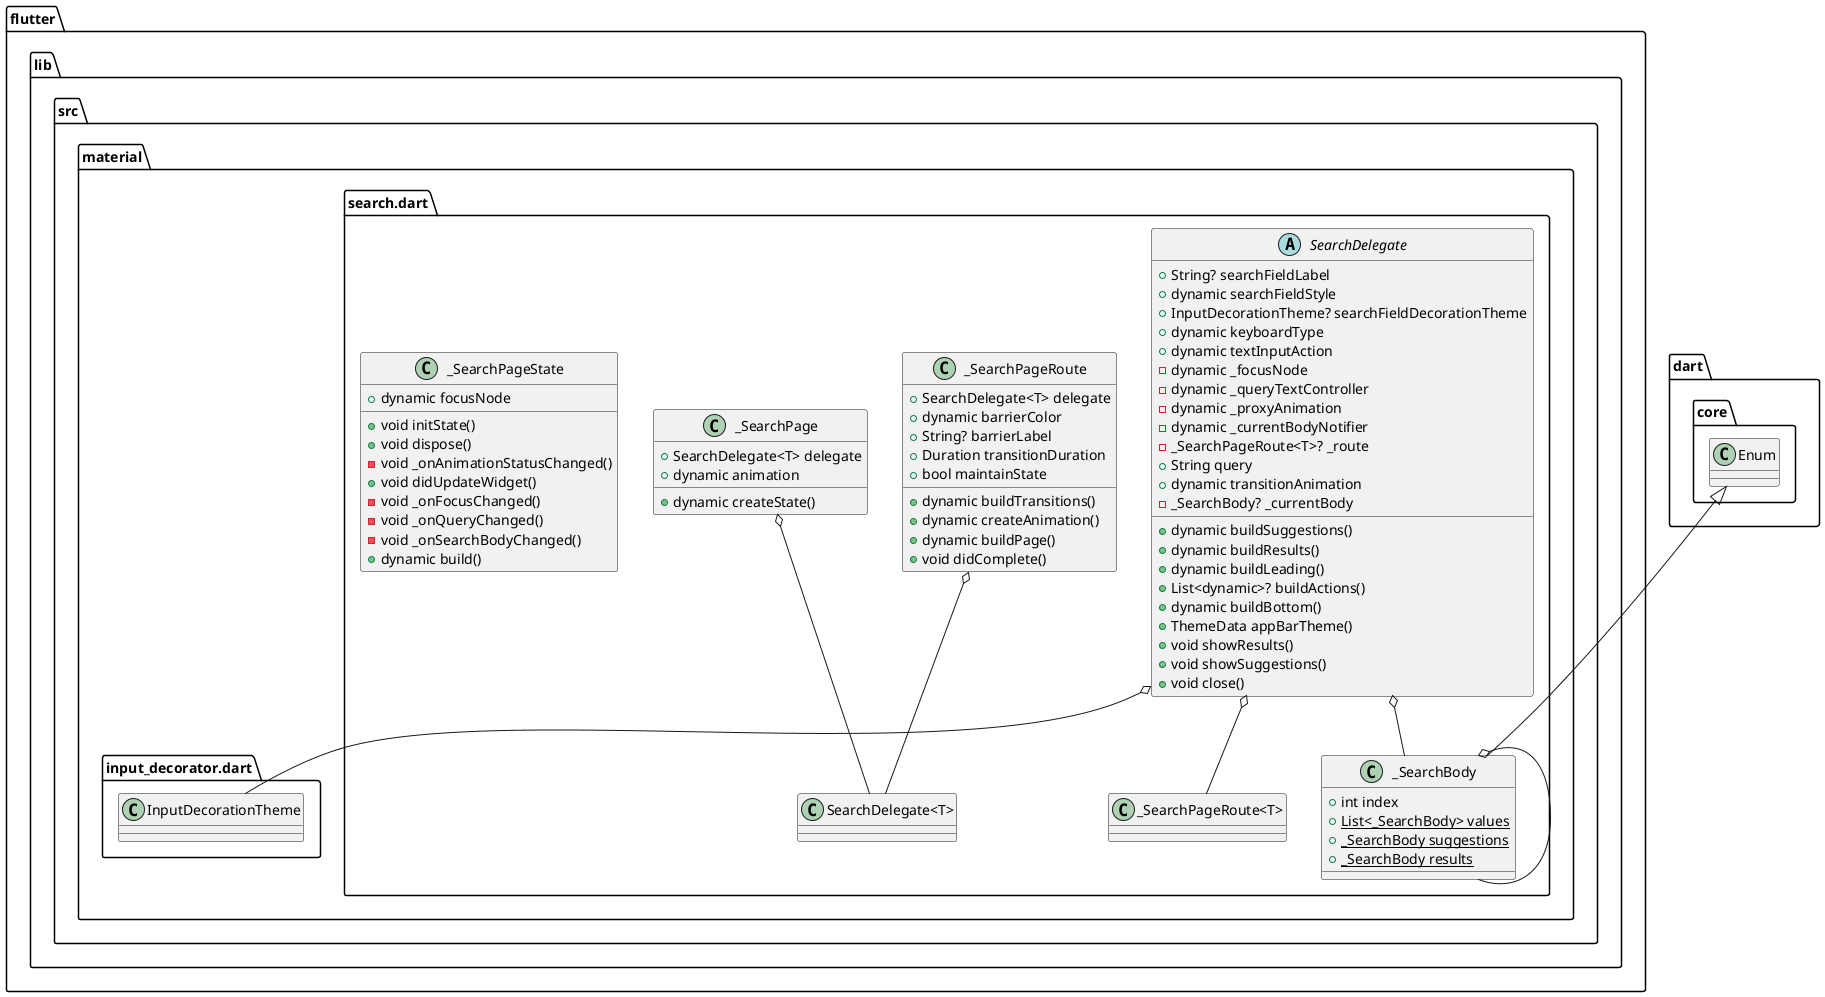 @startuml
set namespaceSeparator ::

abstract class "flutter::lib::src::material::search.dart::SearchDelegate" {
  +String? searchFieldLabel
  +dynamic searchFieldStyle
  +InputDecorationTheme? searchFieldDecorationTheme
  +dynamic keyboardType
  +dynamic textInputAction
  -dynamic _focusNode
  -dynamic _queryTextController
  -dynamic _proxyAnimation
  -dynamic _currentBodyNotifier
  -_SearchPageRoute<T>? _route
  +String query
  +dynamic transitionAnimation
  -_SearchBody? _currentBody
  +dynamic buildSuggestions()
  +dynamic buildResults()
  +dynamic buildLeading()
  +List<dynamic>? buildActions()
  +dynamic buildBottom()
  +ThemeData appBarTheme()
  +void showResults()
  +void showSuggestions()
  +void close()
}

"flutter::lib::src::material::search.dart::SearchDelegate" o-- "flutter::lib::src::material::input_decorator.dart::InputDecorationTheme"
"flutter::lib::src::material::search.dart::SearchDelegate" o-- "flutter::lib::src::material::search.dart::_SearchPageRoute<T>"
"flutter::lib::src::material::search.dart::SearchDelegate" o-- "flutter::lib::src::material::search.dart::_SearchBody"

class "flutter::lib::src::material::search.dart::_SearchPageRoute" {
  +SearchDelegate<T> delegate
  +dynamic barrierColor
  +String? barrierLabel
  +Duration transitionDuration
  +bool maintainState
  +dynamic buildTransitions()
  +dynamic createAnimation()
  +dynamic buildPage()
  +void didComplete()
}

"flutter::lib::src::material::search.dart::_SearchPageRoute" o-- "flutter::lib::src::material::search.dart::SearchDelegate<T>"

class "flutter::lib::src::material::search.dart::_SearchPage" {
  +SearchDelegate<T> delegate
  +dynamic animation
  +dynamic createState()
}

"flutter::lib::src::material::search.dart::_SearchPage" o-- "flutter::lib::src::material::search.dart::SearchDelegate<T>"

class "flutter::lib::src::material::search.dart::_SearchPageState" {
  +dynamic focusNode
  +void initState()
  +void dispose()
  -void _onAnimationStatusChanged()
  +void didUpdateWidget()
  -void _onFocusChanged()
  -void _onQueryChanged()
  -void _onSearchBodyChanged()
  +dynamic build()
}

class "flutter::lib::src::material::search.dart::_SearchBody" {
  +int index
  {static} +List<_SearchBody> values
  {static} +_SearchBody suggestions
  {static} +_SearchBody results
}

"flutter::lib::src::material::search.dart::_SearchBody" o-- "flutter::lib::src::material::search.dart::_SearchBody"
"dart::core::Enum" <|-- "flutter::lib::src::material::search.dart::_SearchBody"


@enduml